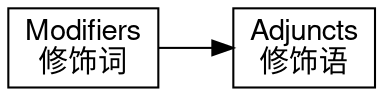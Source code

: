 digraph GrammarC13_F {
	rankdir=LR
	node [fontname="Helvetica, SimHei" fontsize=14 shape=rect]
	C13 [label="Modifiers
修饰词"]
	D82 [label="Adjuncts
修饰语"]
	C13 -> D82
}
